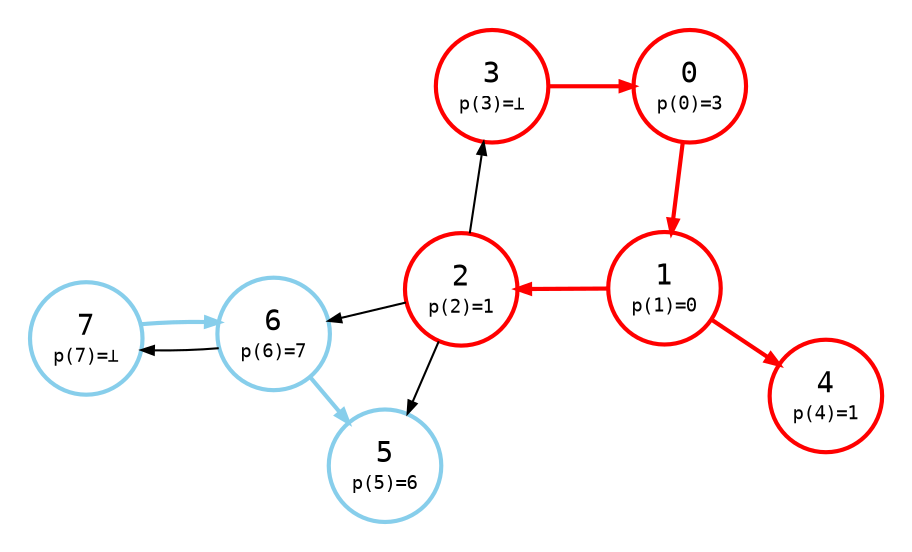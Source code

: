 digraph {
    node [shape=circle; fontname="monospace"; style=bold; fixedsize=true; width="0.75"];
    edge [arrowsize=0.6; fontname="monospace"; fontsize=9];
    layout=neato;
    mode="sgd";
    maxiter=100000;
    scale=1.2;
    normalize=true;
    pad=0.2;
    splines=line;

    3, 0, 1, 2, 4 [style="bold"; color=red];
    7, 6, 5 [style=bold; color=skyblue];

    0 [
        label=<
            <table border="0" cellpadding="1" cellspacing="0">
                <tr>
                    <td>0</td>
                </tr>
                <tr>
                    <td><font point-size="9">p(0)=3</font></td>
                </tr>
            </table>
        >;
        color=red;
        style=bold
    ];

    1 [
        label=<
            <table border="0" cellpadding="1" cellspacing="0">
                <tr>
                    <td>1</td>
                </tr>
                <tr>
                    <td><font point-size="9">p(1)=0</font></td>
                </tr>
            </table>
        >;
        color=red;
        style=bold
    ];

    2 [
        label=<
            <table border="0" cellpadding="1" cellspacing="0">
                <tr>
                    <td>2</td>
                </tr>
                <tr>
                    <td><font point-size="9">p(2)=1</font></td>
                </tr>
            </table>
        >;
    ];

    3 [
        label=<
            <table border="0" cellpadding="1" cellspacing="0">
                <tr>
                    <td>3</td>
                </tr>
                <tr>
                    <td><font point-size="9">p(3)=⊥</font></td>
                </tr>
            </table>
        >;
    ];

    4 [
        label=<
            <table border="0" cellpadding="1" cellspacing="0">
                <tr>
                    <td>4</td>
                </tr>
                <tr>
                    <td><font point-size="9">p(4)=1</font></td>
                </tr>
            </table>
        >;
    ];

    5 [
        label=<
            <table border="0" cellpadding="1" cellspacing="0">
                <tr>
                    <td>5</td>
                </tr>
                <tr>
                    <td><font point-size="9">p(5)=6</font></td>
                </tr>
            </table>
        >;
    ];

    6 [
        label=<
            <table border="0" cellpadding="1" cellspacing="0">
                <tr>
                    <td>6</td>
                </tr>
                <tr>
                    <td><font point-size="9">p(6)=7</font></td>
                </tr>
            </table>
        >;
    ];

    7 [
        label=<
            <table border="0" cellpadding="1" cellspacing="0">
                <tr>
                    <td>7</td>
                </tr>
                <tr>
                    <td><font point-size="9">p(7)=⊥</font></td>
                </tr>
            </table>
        >;
    ];



    3 -> 0 [
        style=bold;
        color=red;
    ];

    0 -> 1 [style=bold; color=red];

    1 -> 2 [style=bold; color=red];

    1 -> 4 [style=bold; color=red];

    2 -> 3 [color="#bbb"];

    2 -> 5 [color="#bbb"];

    2 -> 6 [color="#bbb"];

    6 -> 5 [style=bold; color=skyblue];

    6 -> 7 [color="#bbb"];

    7 -> 6 [style=bold; color=skyblue];
}